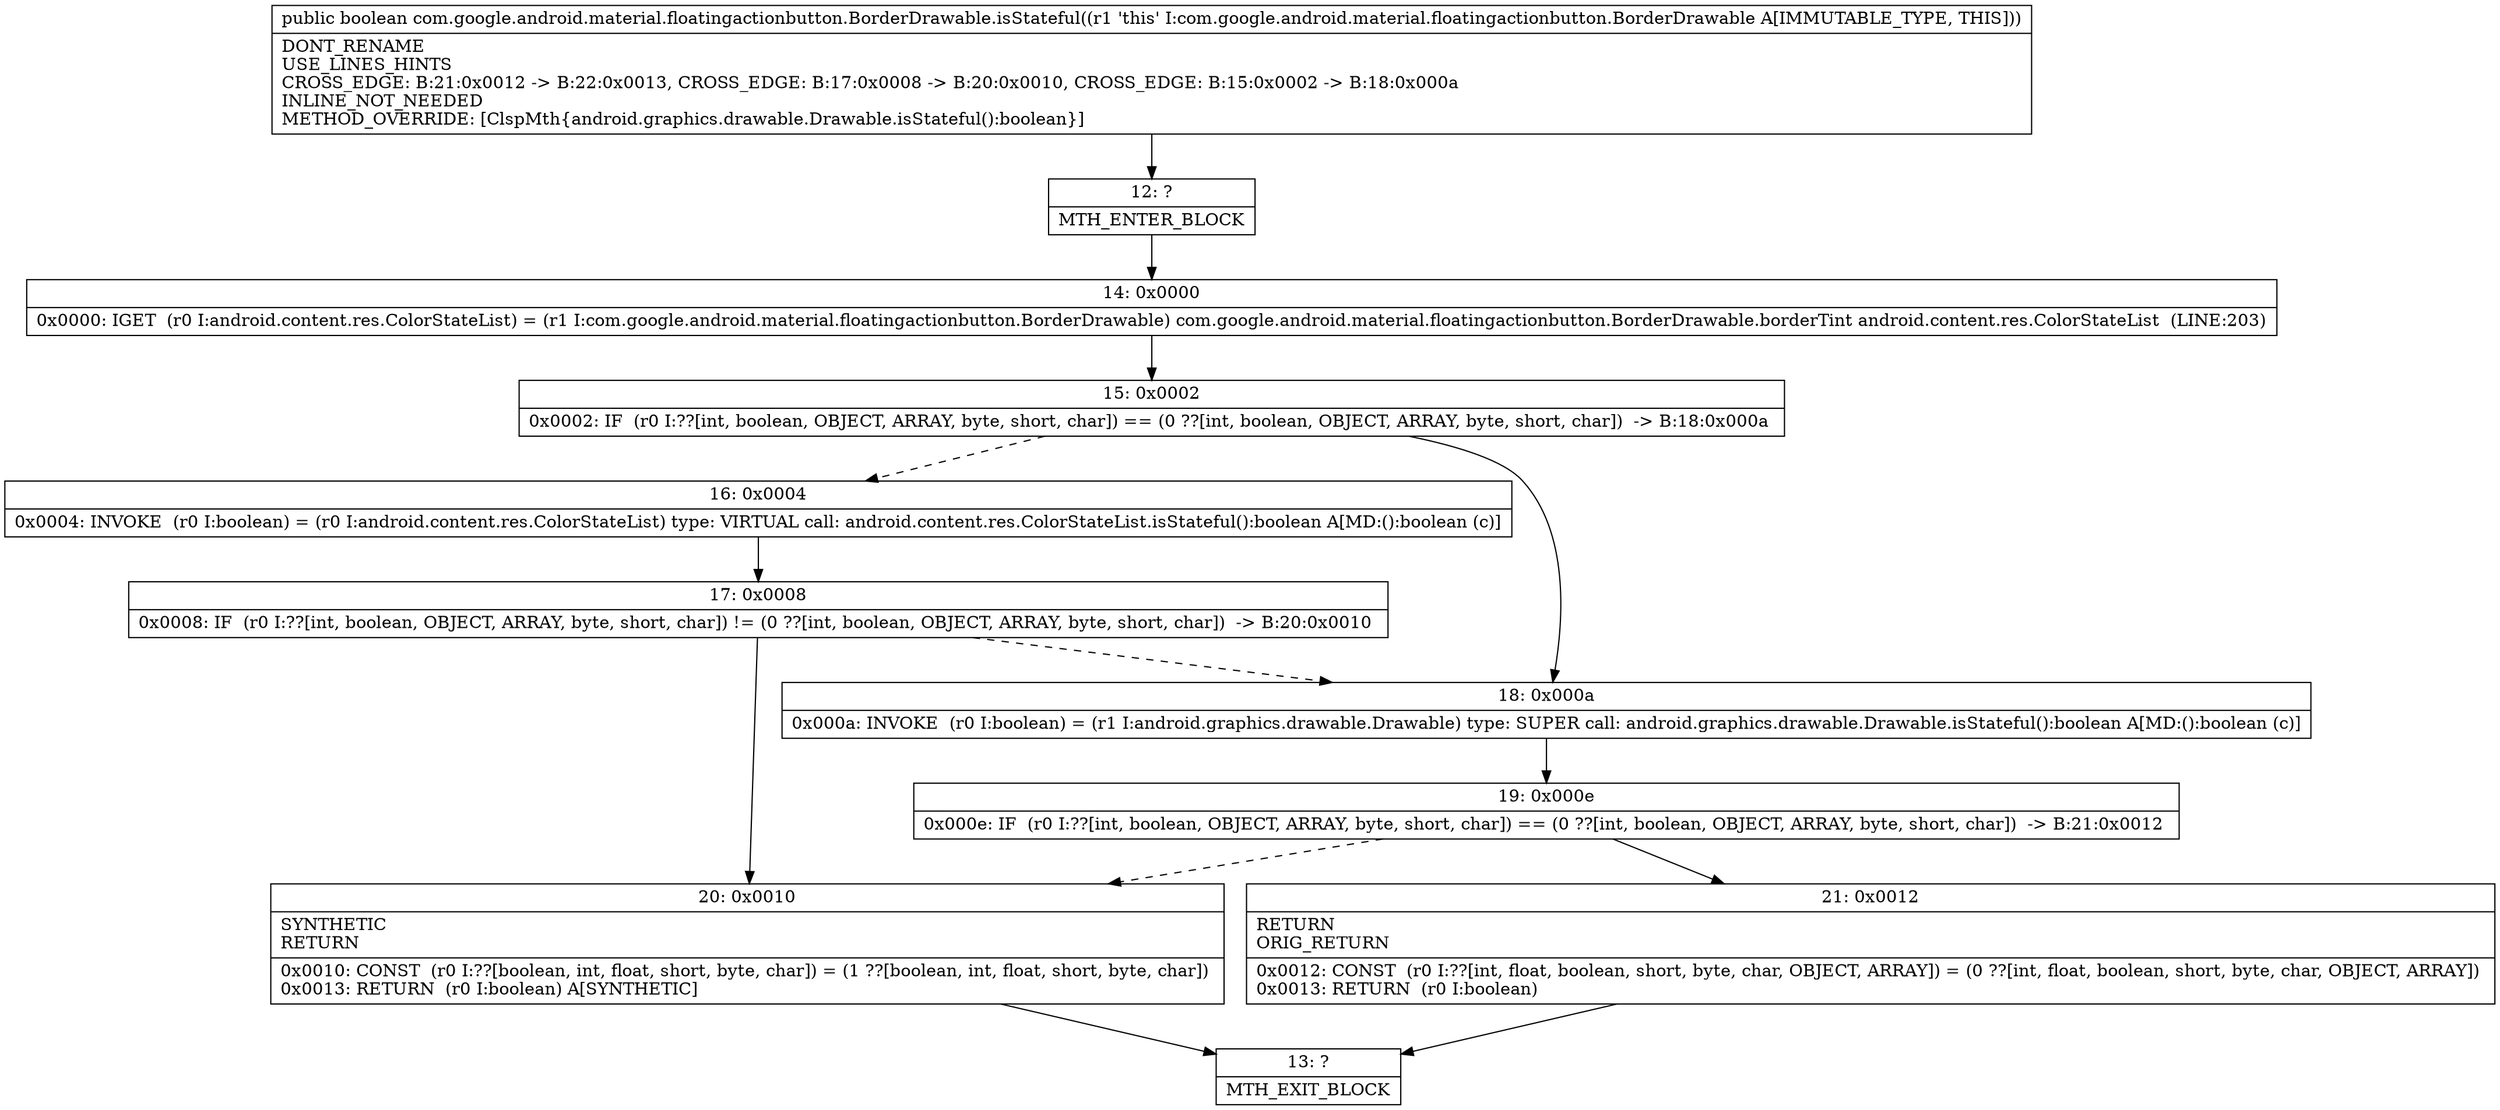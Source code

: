 digraph "CFG forcom.google.android.material.floatingactionbutton.BorderDrawable.isStateful()Z" {
Node_12 [shape=record,label="{12\:\ ?|MTH_ENTER_BLOCK\l}"];
Node_14 [shape=record,label="{14\:\ 0x0000|0x0000: IGET  (r0 I:android.content.res.ColorStateList) = (r1 I:com.google.android.material.floatingactionbutton.BorderDrawable) com.google.android.material.floatingactionbutton.BorderDrawable.borderTint android.content.res.ColorStateList  (LINE:203)\l}"];
Node_15 [shape=record,label="{15\:\ 0x0002|0x0002: IF  (r0 I:??[int, boolean, OBJECT, ARRAY, byte, short, char]) == (0 ??[int, boolean, OBJECT, ARRAY, byte, short, char])  \-\> B:18:0x000a \l}"];
Node_16 [shape=record,label="{16\:\ 0x0004|0x0004: INVOKE  (r0 I:boolean) = (r0 I:android.content.res.ColorStateList) type: VIRTUAL call: android.content.res.ColorStateList.isStateful():boolean A[MD:():boolean (c)]\l}"];
Node_17 [shape=record,label="{17\:\ 0x0008|0x0008: IF  (r0 I:??[int, boolean, OBJECT, ARRAY, byte, short, char]) != (0 ??[int, boolean, OBJECT, ARRAY, byte, short, char])  \-\> B:20:0x0010 \l}"];
Node_20 [shape=record,label="{20\:\ 0x0010|SYNTHETIC\lRETURN\l|0x0010: CONST  (r0 I:??[boolean, int, float, short, byte, char]) = (1 ??[boolean, int, float, short, byte, char]) \l0x0013: RETURN  (r0 I:boolean) A[SYNTHETIC]\l}"];
Node_13 [shape=record,label="{13\:\ ?|MTH_EXIT_BLOCK\l}"];
Node_18 [shape=record,label="{18\:\ 0x000a|0x000a: INVOKE  (r0 I:boolean) = (r1 I:android.graphics.drawable.Drawable) type: SUPER call: android.graphics.drawable.Drawable.isStateful():boolean A[MD:():boolean (c)]\l}"];
Node_19 [shape=record,label="{19\:\ 0x000e|0x000e: IF  (r0 I:??[int, boolean, OBJECT, ARRAY, byte, short, char]) == (0 ??[int, boolean, OBJECT, ARRAY, byte, short, char])  \-\> B:21:0x0012 \l}"];
Node_21 [shape=record,label="{21\:\ 0x0012|RETURN\lORIG_RETURN\l|0x0012: CONST  (r0 I:??[int, float, boolean, short, byte, char, OBJECT, ARRAY]) = (0 ??[int, float, boolean, short, byte, char, OBJECT, ARRAY]) \l0x0013: RETURN  (r0 I:boolean) \l}"];
MethodNode[shape=record,label="{public boolean com.google.android.material.floatingactionbutton.BorderDrawable.isStateful((r1 'this' I:com.google.android.material.floatingactionbutton.BorderDrawable A[IMMUTABLE_TYPE, THIS]))  | DONT_RENAME\lUSE_LINES_HINTS\lCROSS_EDGE: B:21:0x0012 \-\> B:22:0x0013, CROSS_EDGE: B:17:0x0008 \-\> B:20:0x0010, CROSS_EDGE: B:15:0x0002 \-\> B:18:0x000a\lINLINE_NOT_NEEDED\lMETHOD_OVERRIDE: [ClspMth\{android.graphics.drawable.Drawable.isStateful():boolean\}]\l}"];
MethodNode -> Node_12;Node_12 -> Node_14;
Node_14 -> Node_15;
Node_15 -> Node_16[style=dashed];
Node_15 -> Node_18;
Node_16 -> Node_17;
Node_17 -> Node_18[style=dashed];
Node_17 -> Node_20;
Node_20 -> Node_13;
Node_18 -> Node_19;
Node_19 -> Node_20[style=dashed];
Node_19 -> Node_21;
Node_21 -> Node_13;
}

